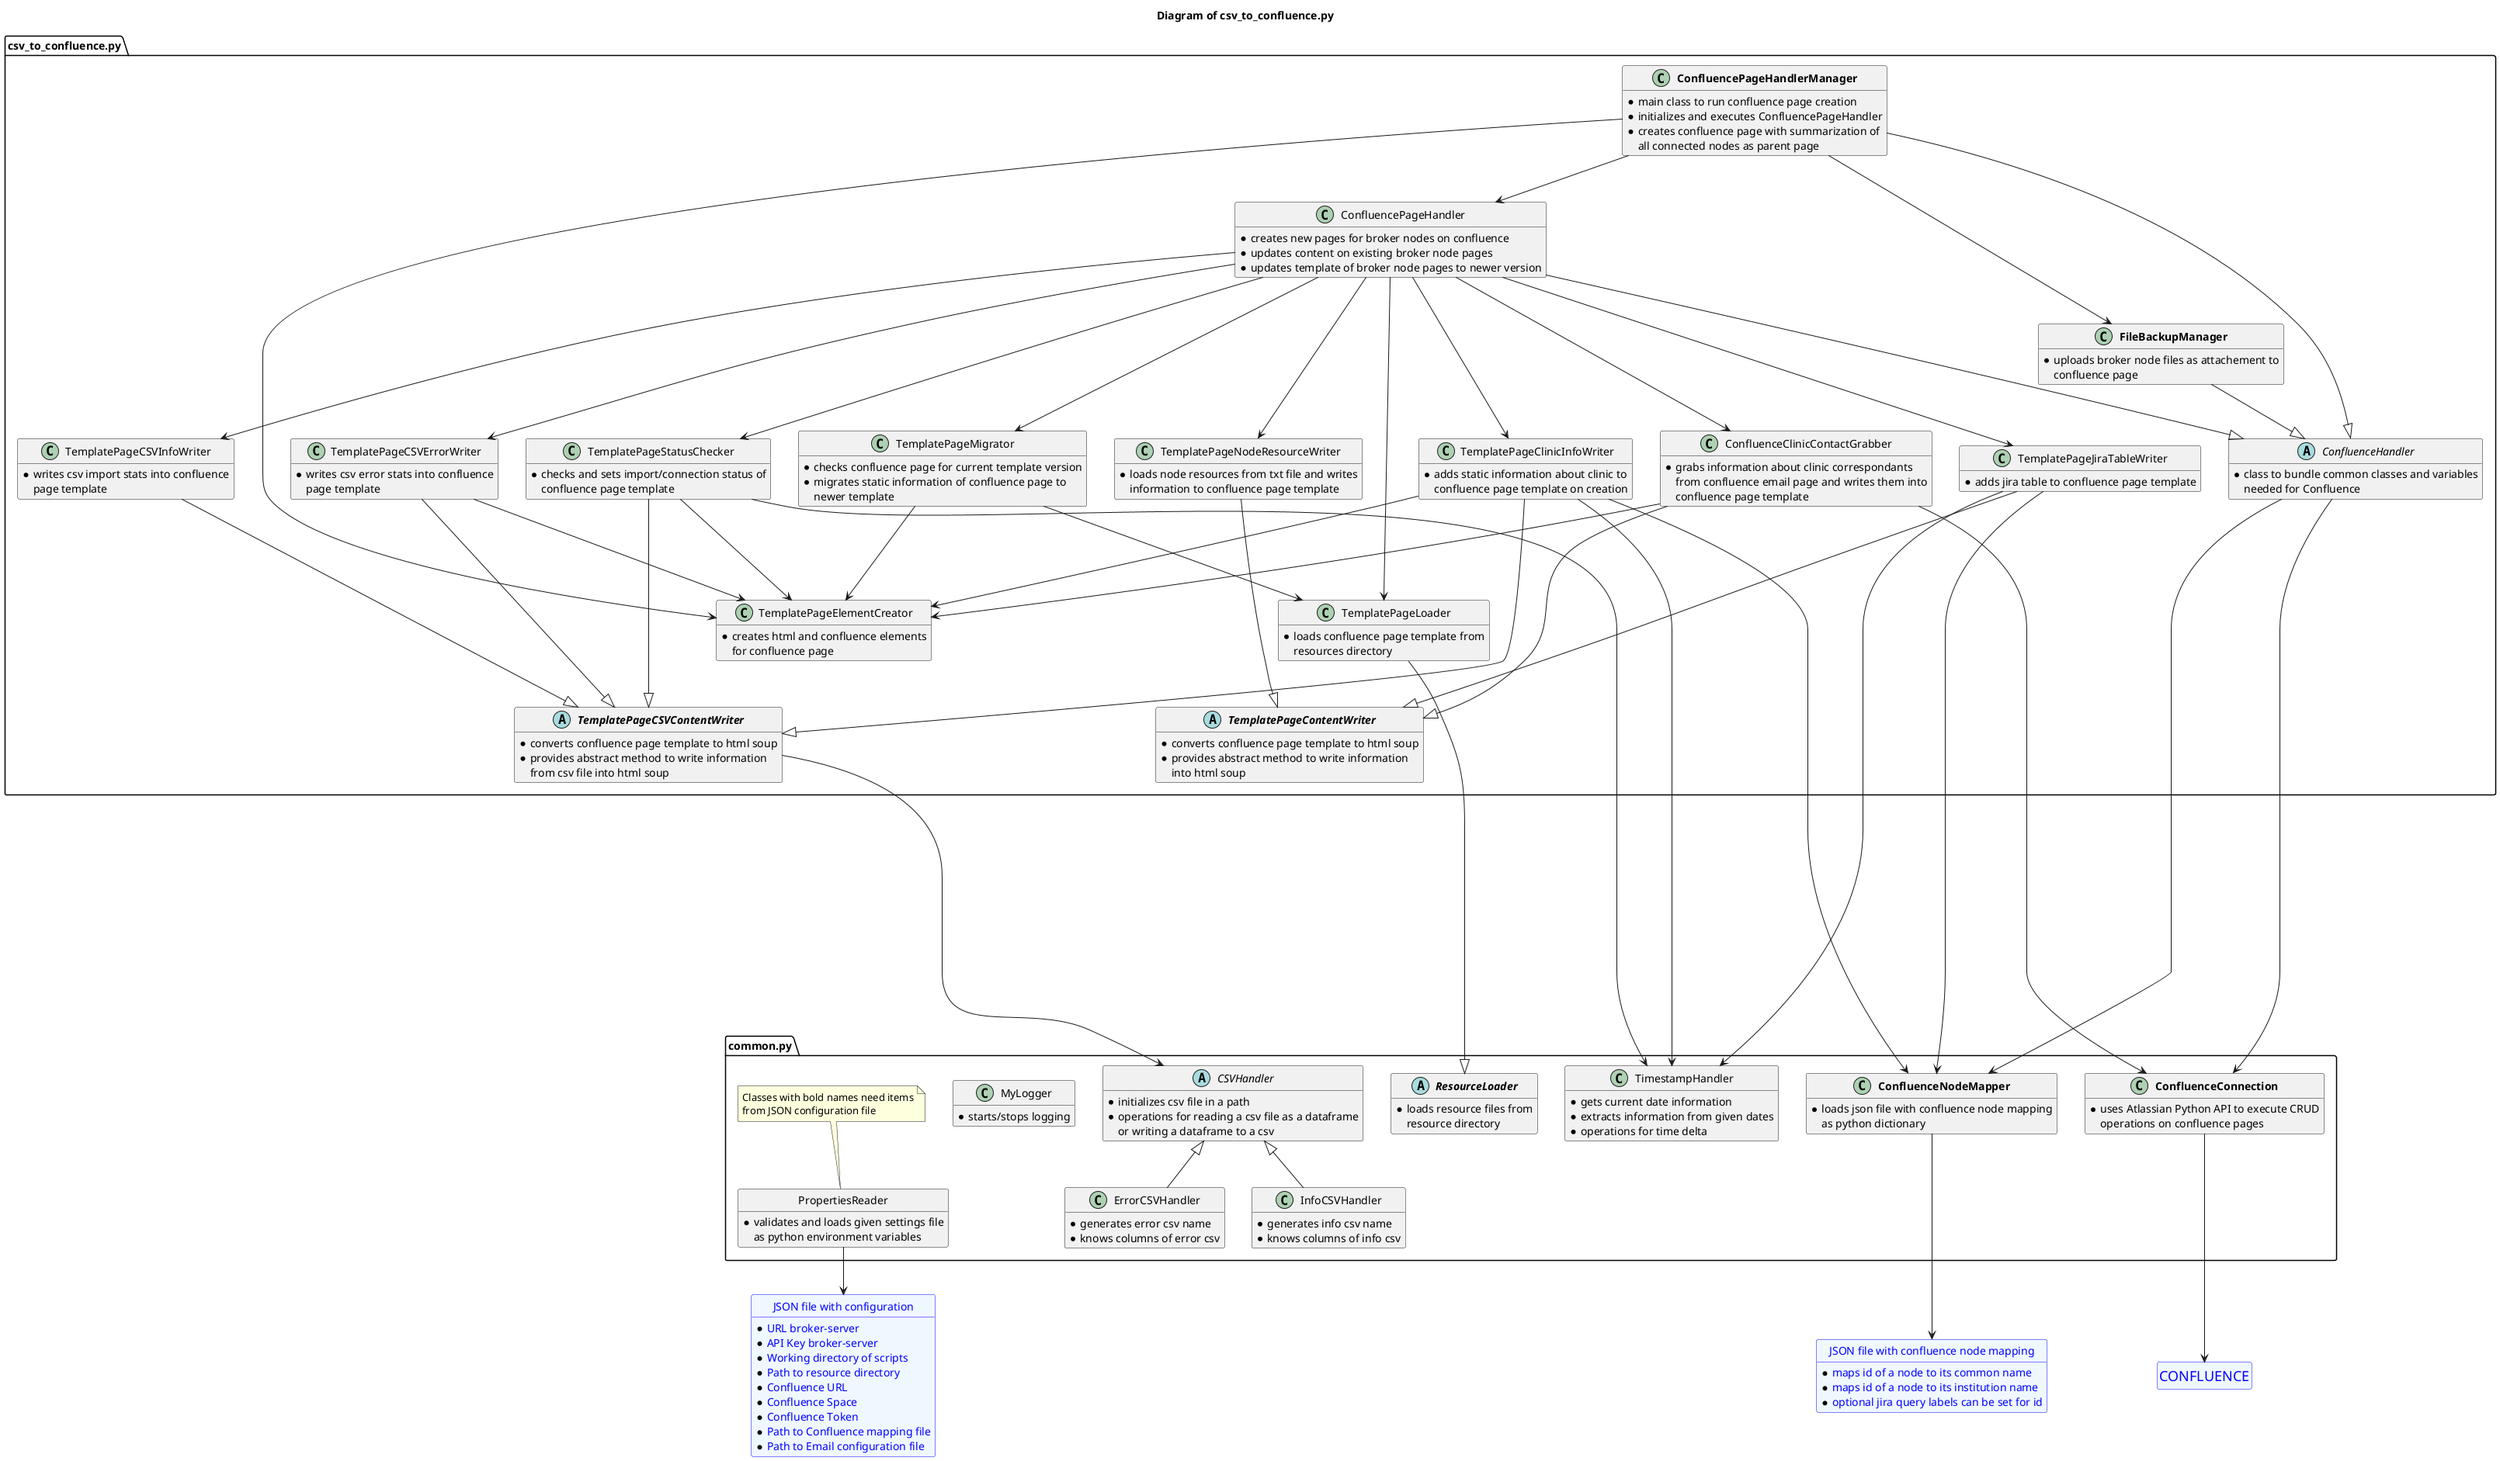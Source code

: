 @startuml
hide methods

title Diagram of csv_to_confluence.py

entity "<size:18>CONFLUENCE</size>" as confluence
entity confluence #aliceblue;line:blue;text:blue
hide confluence members
hide confluence circle

entity "JSON file with configuration" as settings {
* URL broker-server
* API Key broker-server
* Working directory of scripts
* Path to resource directory
* Confluence URL
* Confluence Space
* Confluence Token
* Path to Confluence mapping file
* Path to Email configuration file
}
entity settings #aliceblue;line:blue;text:blue
hide settings circle

entity "JSON file with confluence node mapping" as mapping {
* maps id of a node to its common name
* maps id of a node to its institution name
* optional jira query labels can be set for id
}
entity mapping #aliceblue;line:blue;text:blue
hide mapping circle

'###################################################################'

package "common.py" as common <<Package>> {
abstract class CSVHandler {
* initializes csv file in a path
* operations for reading a csv file as a dataframe
or writing a dataframe to a csv
}

class InfoCSVHandler {
* generates info csv name
* knows columns of info csv
}

class ErrorCSVHandler {
* generates error csv name
* knows columns of error csv
}

class TimestampHandler {
* gets current date information
* extracts information from given dates
* operations for time delta
}

abstract class "**ResourceLoader**" as ResourceLoader {
* loads resource files from
resource directory
}

class "**ConfluenceConnection**" as ConfluenceConnection {
* uses Atlassian Python API to execute CRUD
operations on confluence pages
}

class "**ConfluenceNodeMapper**" as ConfluenceNodeMapper {
* loads json file with confluence node mapping
as python dictionary
}

class MyLogger {
* starts/stops logging
}

class PropertiesReader {
* validates and loads given settings file
as python environment variables
}
hide PropertiesReader circle
note top of PropertiesReader: Classes with bold names need items\nfrom JSON configuration file
}

InfoCSVHandler -u-|> CSVHandler
ErrorCSVHandler -u-|> CSVHandler

ConfluenceConnection -d--> confluence
ConfluenceNodeMapper -d--> mapping
PropertiesReader --> settings

'###################################################################'

package "csv_to_confluence.py" as csv_to_confluence {
class TemplatePageElementCreator {
* creates html and confluence elements
for confluence page
}

class TemplatePageLoader {
* loads confluence page template from
resources directory
}

abstract class "**TemplatePageCSVContentWriter**" as TemplatePageCSVContentWriter {
* converts confluence page template to html soup
* provides abstract method to write information
from csv file into html soup
}

class TemplatePageCSVInfoWriter {
* writes csv import stats into confluence
page template
}

class TemplatePageCSVErrorWriter {
* writes csv error stats into confluence
page template
}

class TemplatePageStatusChecker {
* checks and sets import/connection status of
confluence page template
}

class TemplatePageClinicInfoWriter {
* adds static information about clinic to
confluence page template on creation
}

abstract class "**TemplatePageContentWriter**" as TemplatePageContentWriter {
* converts confluence page template to html soup
* provides abstract method to write information
into html soup
}

class TemplatePageNodeResourceWriter {
* loads node resources from txt file and writes
information to confluence page template
}

class TemplatePageJiraTableWriter {
* adds jira table to confluence page template
}

class TemplatePageMigrator {
* checks confluence page for current template version
* migrates static information of confluence page to
newer template
}

class ConfluenceClinicContactGrabber {
* grabs information about clinic correspondants
from confluence email page and writes them into
confluence page template
}

abstract class ConfluenceHandler {
* class to bundle common classes and variables
needed for Confluence
}

class ConfluencePageHandler {
* creates new pages for broker nodes on confluence
* updates content on existing broker node pages
* updates template of broker node pages to newer version
}

class "**FileBackupManager**" as FileBackupManager {
* uploads broker node files as attachement to
confluence page
}

class "**ConfluencePageHandlerManager**" as ConfluencePageHandlerManager {
* main class to run confluence page creation
* initializes and executes ConfluencePageHandler
* creates confluence page with summarization of
all connected nodes as parent page
}
}

TemplatePageLoader --|> ResourceLoader

TemplatePageCSVContentWriter -d------> CSVHandler

TemplatePageCSVInfoWriter -d---|> TemplatePageCSVContentWriter

TemplatePageCSVErrorWriter -d---|> TemplatePageCSVContentWriter
TemplatePageCSVErrorWriter -d--> TemplatePageElementCreator

TemplatePageStatusChecker -d---|> TemplatePageCSVContentWriter
TemplatePageStatusChecker -d--> TemplatePageElementCreator
TemplatePageStatusChecker --> TimestampHandler

TemplatePageClinicInfoWriter -d---|> TemplatePageCSVContentWriter
TemplatePageClinicInfoWriter --> ConfluenceNodeMapper
TemplatePageClinicInfoWriter -d--> TemplatePageElementCreator
TemplatePageClinicInfoWriter --> TimestampHandler

TemplatePageNodeResourceWriter -d---|> TemplatePageContentWriter

TemplatePageJiraTableWriter -d---|> TemplatePageContentWriter
TemplatePageJiraTableWriter --> ConfluenceNodeMapper
TemplatePageJiraTableWriter --> TimestampHandler

TemplatePageMigrator ---> TemplatePageLoader
TemplatePageMigrator -d--> TemplatePageElementCreator

ConfluenceClinicContactGrabber -d---|> TemplatePageContentWriter
ConfluenceClinicContactGrabber --> ConfluenceConnection
ConfluenceClinicContactGrabber -d--> TemplatePageElementCreator

ConfluenceHandler --> ConfluenceConnection
ConfluenceHandler --> ConfluenceNodeMapper

ConfluencePageHandler ---|> ConfluenceHandler
ConfluencePageHandler ---> TemplatePageLoader
ConfluencePageHandler ---> TemplatePageClinicInfoWriter
ConfluencePageHandler ---> TemplatePageMigrator
ConfluencePageHandler ---> TemplatePageCSVInfoWriter
ConfluencePageHandler ---> TemplatePageCSVErrorWriter
ConfluencePageHandler ---> TemplatePageNodeResourceWriter
ConfluencePageHandler ---> TemplatePageJiraTableWriter
ConfluencePageHandler ---> TemplatePageStatusChecker
ConfluencePageHandler ---> ConfluenceClinicContactGrabber

FileBackupManager --|> ConfluenceHandler

ConfluencePageHandlerManager --|> ConfluenceHandler
ConfluencePageHandlerManager --> ConfluencePageHandler
ConfluencePageHandlerManager --> FileBackupManager
ConfluencePageHandlerManager --> TemplatePageElementCreator

@enduml